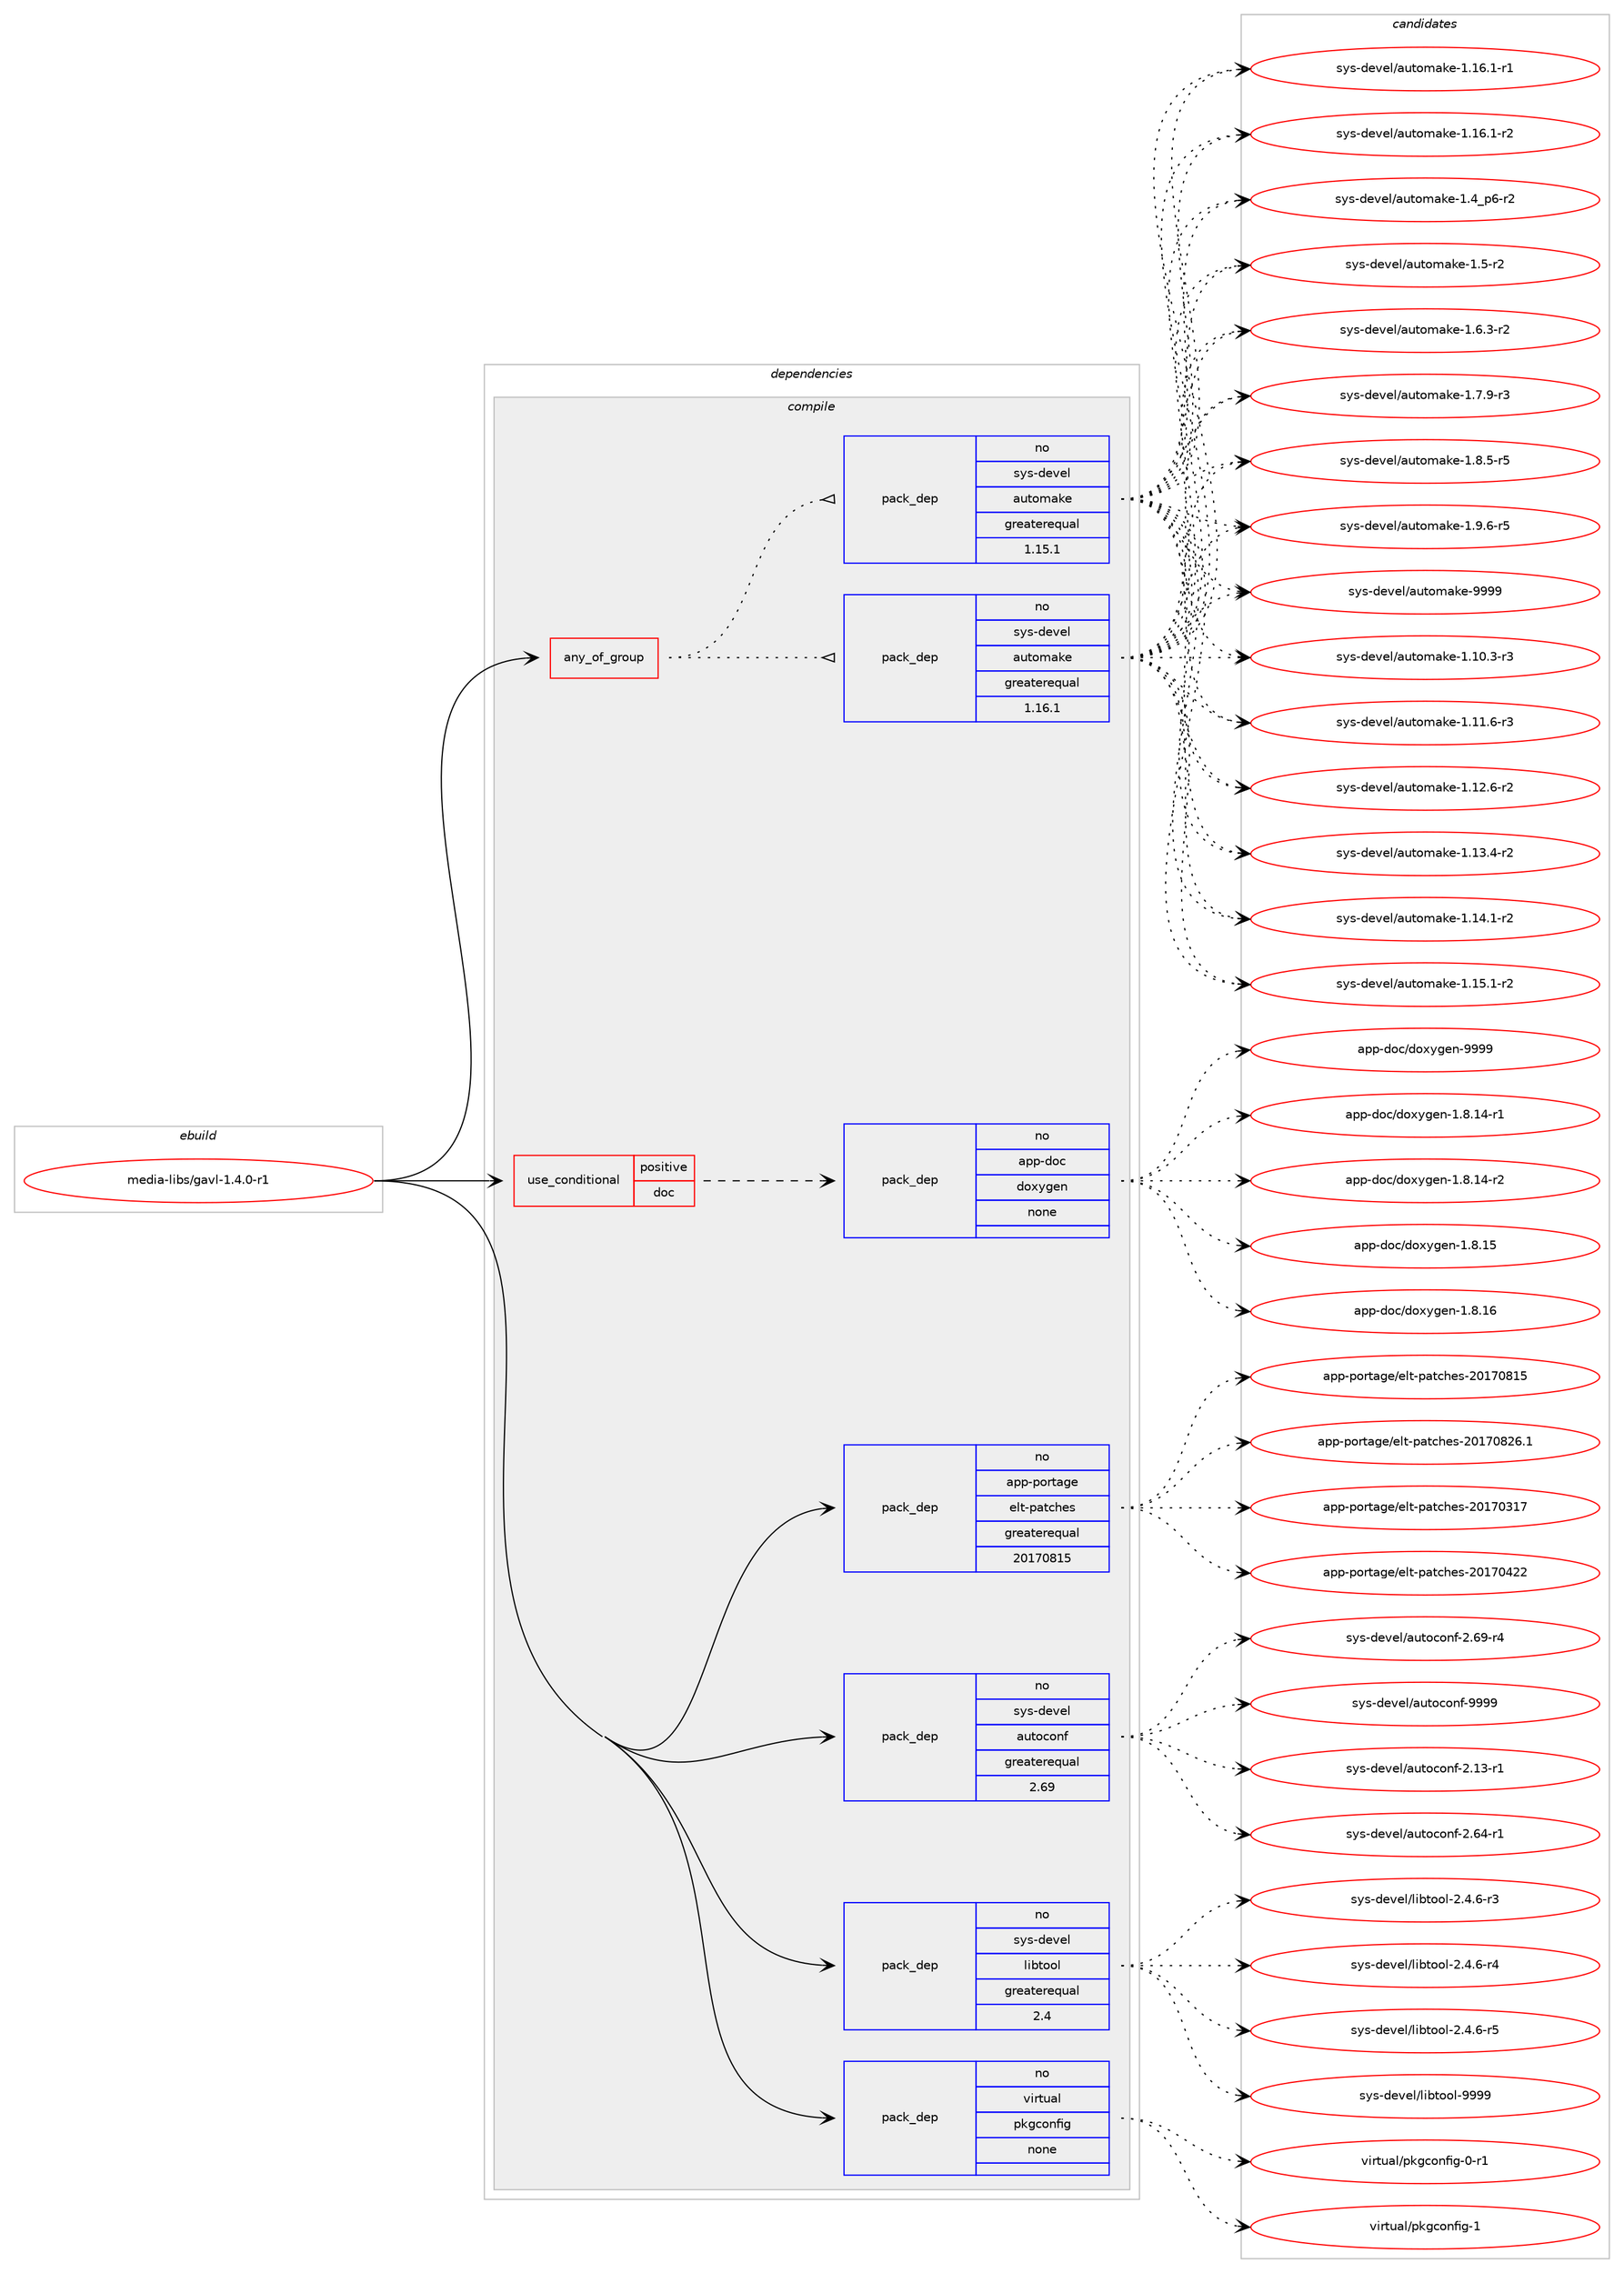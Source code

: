 digraph prolog {

# *************
# Graph options
# *************

newrank=true;
concentrate=true;
compound=true;
graph [rankdir=LR,fontname=Helvetica,fontsize=10,ranksep=1.5];#, ranksep=2.5, nodesep=0.2];
edge  [arrowhead=vee];
node  [fontname=Helvetica,fontsize=10];

# **********
# The ebuild
# **********

subgraph cluster_leftcol {
color=gray;
rank=same;
label=<<i>ebuild</i>>;
id [label="media-libs/gavl-1.4.0-r1", color=red, width=4, href="../media-libs/gavl-1.4.0-r1.svg"];
}

# ****************
# The dependencies
# ****************

subgraph cluster_midcol {
color=gray;
label=<<i>dependencies</i>>;
subgraph cluster_compile {
fillcolor="#eeeeee";
style=filled;
label=<<i>compile</i>>;
subgraph any13203 {
dependency785272 [label=<<TABLE BORDER="0" CELLBORDER="1" CELLSPACING="0" CELLPADDING="4"><TR><TD CELLPADDING="10">any_of_group</TD></TR></TABLE>>, shape=none, color=red];subgraph pack580720 {
dependency785273 [label=<<TABLE BORDER="0" CELLBORDER="1" CELLSPACING="0" CELLPADDING="4" WIDTH="220"><TR><TD ROWSPAN="6" CELLPADDING="30">pack_dep</TD></TR><TR><TD WIDTH="110">no</TD></TR><TR><TD>sys-devel</TD></TR><TR><TD>automake</TD></TR><TR><TD>greaterequal</TD></TR><TR><TD>1.16.1</TD></TR></TABLE>>, shape=none, color=blue];
}
dependency785272:e -> dependency785273:w [weight=20,style="dotted",arrowhead="oinv"];
subgraph pack580721 {
dependency785274 [label=<<TABLE BORDER="0" CELLBORDER="1" CELLSPACING="0" CELLPADDING="4" WIDTH="220"><TR><TD ROWSPAN="6" CELLPADDING="30">pack_dep</TD></TR><TR><TD WIDTH="110">no</TD></TR><TR><TD>sys-devel</TD></TR><TR><TD>automake</TD></TR><TR><TD>greaterequal</TD></TR><TR><TD>1.15.1</TD></TR></TABLE>>, shape=none, color=blue];
}
dependency785272:e -> dependency785274:w [weight=20,style="dotted",arrowhead="oinv"];
}
id:e -> dependency785272:w [weight=20,style="solid",arrowhead="vee"];
subgraph cond190928 {
dependency785275 [label=<<TABLE BORDER="0" CELLBORDER="1" CELLSPACING="0" CELLPADDING="4"><TR><TD ROWSPAN="3" CELLPADDING="10">use_conditional</TD></TR><TR><TD>positive</TD></TR><TR><TD>doc</TD></TR></TABLE>>, shape=none, color=red];
subgraph pack580722 {
dependency785276 [label=<<TABLE BORDER="0" CELLBORDER="1" CELLSPACING="0" CELLPADDING="4" WIDTH="220"><TR><TD ROWSPAN="6" CELLPADDING="30">pack_dep</TD></TR><TR><TD WIDTH="110">no</TD></TR><TR><TD>app-doc</TD></TR><TR><TD>doxygen</TD></TR><TR><TD>none</TD></TR><TR><TD></TD></TR></TABLE>>, shape=none, color=blue];
}
dependency785275:e -> dependency785276:w [weight=20,style="dashed",arrowhead="vee"];
}
id:e -> dependency785275:w [weight=20,style="solid",arrowhead="vee"];
subgraph pack580723 {
dependency785277 [label=<<TABLE BORDER="0" CELLBORDER="1" CELLSPACING="0" CELLPADDING="4" WIDTH="220"><TR><TD ROWSPAN="6" CELLPADDING="30">pack_dep</TD></TR><TR><TD WIDTH="110">no</TD></TR><TR><TD>app-portage</TD></TR><TR><TD>elt-patches</TD></TR><TR><TD>greaterequal</TD></TR><TR><TD>20170815</TD></TR></TABLE>>, shape=none, color=blue];
}
id:e -> dependency785277:w [weight=20,style="solid",arrowhead="vee"];
subgraph pack580724 {
dependency785278 [label=<<TABLE BORDER="0" CELLBORDER="1" CELLSPACING="0" CELLPADDING="4" WIDTH="220"><TR><TD ROWSPAN="6" CELLPADDING="30">pack_dep</TD></TR><TR><TD WIDTH="110">no</TD></TR><TR><TD>sys-devel</TD></TR><TR><TD>autoconf</TD></TR><TR><TD>greaterequal</TD></TR><TR><TD>2.69</TD></TR></TABLE>>, shape=none, color=blue];
}
id:e -> dependency785278:w [weight=20,style="solid",arrowhead="vee"];
subgraph pack580725 {
dependency785279 [label=<<TABLE BORDER="0" CELLBORDER="1" CELLSPACING="0" CELLPADDING="4" WIDTH="220"><TR><TD ROWSPAN="6" CELLPADDING="30">pack_dep</TD></TR><TR><TD WIDTH="110">no</TD></TR><TR><TD>sys-devel</TD></TR><TR><TD>libtool</TD></TR><TR><TD>greaterequal</TD></TR><TR><TD>2.4</TD></TR></TABLE>>, shape=none, color=blue];
}
id:e -> dependency785279:w [weight=20,style="solid",arrowhead="vee"];
subgraph pack580726 {
dependency785280 [label=<<TABLE BORDER="0" CELLBORDER="1" CELLSPACING="0" CELLPADDING="4" WIDTH="220"><TR><TD ROWSPAN="6" CELLPADDING="30">pack_dep</TD></TR><TR><TD WIDTH="110">no</TD></TR><TR><TD>virtual</TD></TR><TR><TD>pkgconfig</TD></TR><TR><TD>none</TD></TR><TR><TD></TD></TR></TABLE>>, shape=none, color=blue];
}
id:e -> dependency785280:w [weight=20,style="solid",arrowhead="vee"];
}
subgraph cluster_compileandrun {
fillcolor="#eeeeee";
style=filled;
label=<<i>compile and run</i>>;
}
subgraph cluster_run {
fillcolor="#eeeeee";
style=filled;
label=<<i>run</i>>;
}
}

# **************
# The candidates
# **************

subgraph cluster_choices {
rank=same;
color=gray;
label=<<i>candidates</i>>;

subgraph choice580720 {
color=black;
nodesep=1;
choice11512111545100101118101108479711711611110997107101454946494846514511451 [label="sys-devel/automake-1.10.3-r3", color=red, width=4,href="../sys-devel/automake-1.10.3-r3.svg"];
choice11512111545100101118101108479711711611110997107101454946494946544511451 [label="sys-devel/automake-1.11.6-r3", color=red, width=4,href="../sys-devel/automake-1.11.6-r3.svg"];
choice11512111545100101118101108479711711611110997107101454946495046544511450 [label="sys-devel/automake-1.12.6-r2", color=red, width=4,href="../sys-devel/automake-1.12.6-r2.svg"];
choice11512111545100101118101108479711711611110997107101454946495146524511450 [label="sys-devel/automake-1.13.4-r2", color=red, width=4,href="../sys-devel/automake-1.13.4-r2.svg"];
choice11512111545100101118101108479711711611110997107101454946495246494511450 [label="sys-devel/automake-1.14.1-r2", color=red, width=4,href="../sys-devel/automake-1.14.1-r2.svg"];
choice11512111545100101118101108479711711611110997107101454946495346494511450 [label="sys-devel/automake-1.15.1-r2", color=red, width=4,href="../sys-devel/automake-1.15.1-r2.svg"];
choice11512111545100101118101108479711711611110997107101454946495446494511449 [label="sys-devel/automake-1.16.1-r1", color=red, width=4,href="../sys-devel/automake-1.16.1-r1.svg"];
choice11512111545100101118101108479711711611110997107101454946495446494511450 [label="sys-devel/automake-1.16.1-r2", color=red, width=4,href="../sys-devel/automake-1.16.1-r2.svg"];
choice115121115451001011181011084797117116111109971071014549465295112544511450 [label="sys-devel/automake-1.4_p6-r2", color=red, width=4,href="../sys-devel/automake-1.4_p6-r2.svg"];
choice11512111545100101118101108479711711611110997107101454946534511450 [label="sys-devel/automake-1.5-r2", color=red, width=4,href="../sys-devel/automake-1.5-r2.svg"];
choice115121115451001011181011084797117116111109971071014549465446514511450 [label="sys-devel/automake-1.6.3-r2", color=red, width=4,href="../sys-devel/automake-1.6.3-r2.svg"];
choice115121115451001011181011084797117116111109971071014549465546574511451 [label="sys-devel/automake-1.7.9-r3", color=red, width=4,href="../sys-devel/automake-1.7.9-r3.svg"];
choice115121115451001011181011084797117116111109971071014549465646534511453 [label="sys-devel/automake-1.8.5-r5", color=red, width=4,href="../sys-devel/automake-1.8.5-r5.svg"];
choice115121115451001011181011084797117116111109971071014549465746544511453 [label="sys-devel/automake-1.9.6-r5", color=red, width=4,href="../sys-devel/automake-1.9.6-r5.svg"];
choice115121115451001011181011084797117116111109971071014557575757 [label="sys-devel/automake-9999", color=red, width=4,href="../sys-devel/automake-9999.svg"];
dependency785273:e -> choice11512111545100101118101108479711711611110997107101454946494846514511451:w [style=dotted,weight="100"];
dependency785273:e -> choice11512111545100101118101108479711711611110997107101454946494946544511451:w [style=dotted,weight="100"];
dependency785273:e -> choice11512111545100101118101108479711711611110997107101454946495046544511450:w [style=dotted,weight="100"];
dependency785273:e -> choice11512111545100101118101108479711711611110997107101454946495146524511450:w [style=dotted,weight="100"];
dependency785273:e -> choice11512111545100101118101108479711711611110997107101454946495246494511450:w [style=dotted,weight="100"];
dependency785273:e -> choice11512111545100101118101108479711711611110997107101454946495346494511450:w [style=dotted,weight="100"];
dependency785273:e -> choice11512111545100101118101108479711711611110997107101454946495446494511449:w [style=dotted,weight="100"];
dependency785273:e -> choice11512111545100101118101108479711711611110997107101454946495446494511450:w [style=dotted,weight="100"];
dependency785273:e -> choice115121115451001011181011084797117116111109971071014549465295112544511450:w [style=dotted,weight="100"];
dependency785273:e -> choice11512111545100101118101108479711711611110997107101454946534511450:w [style=dotted,weight="100"];
dependency785273:e -> choice115121115451001011181011084797117116111109971071014549465446514511450:w [style=dotted,weight="100"];
dependency785273:e -> choice115121115451001011181011084797117116111109971071014549465546574511451:w [style=dotted,weight="100"];
dependency785273:e -> choice115121115451001011181011084797117116111109971071014549465646534511453:w [style=dotted,weight="100"];
dependency785273:e -> choice115121115451001011181011084797117116111109971071014549465746544511453:w [style=dotted,weight="100"];
dependency785273:e -> choice115121115451001011181011084797117116111109971071014557575757:w [style=dotted,weight="100"];
}
subgraph choice580721 {
color=black;
nodesep=1;
choice11512111545100101118101108479711711611110997107101454946494846514511451 [label="sys-devel/automake-1.10.3-r3", color=red, width=4,href="../sys-devel/automake-1.10.3-r3.svg"];
choice11512111545100101118101108479711711611110997107101454946494946544511451 [label="sys-devel/automake-1.11.6-r3", color=red, width=4,href="../sys-devel/automake-1.11.6-r3.svg"];
choice11512111545100101118101108479711711611110997107101454946495046544511450 [label="sys-devel/automake-1.12.6-r2", color=red, width=4,href="../sys-devel/automake-1.12.6-r2.svg"];
choice11512111545100101118101108479711711611110997107101454946495146524511450 [label="sys-devel/automake-1.13.4-r2", color=red, width=4,href="../sys-devel/automake-1.13.4-r2.svg"];
choice11512111545100101118101108479711711611110997107101454946495246494511450 [label="sys-devel/automake-1.14.1-r2", color=red, width=4,href="../sys-devel/automake-1.14.1-r2.svg"];
choice11512111545100101118101108479711711611110997107101454946495346494511450 [label="sys-devel/automake-1.15.1-r2", color=red, width=4,href="../sys-devel/automake-1.15.1-r2.svg"];
choice11512111545100101118101108479711711611110997107101454946495446494511449 [label="sys-devel/automake-1.16.1-r1", color=red, width=4,href="../sys-devel/automake-1.16.1-r1.svg"];
choice11512111545100101118101108479711711611110997107101454946495446494511450 [label="sys-devel/automake-1.16.1-r2", color=red, width=4,href="../sys-devel/automake-1.16.1-r2.svg"];
choice115121115451001011181011084797117116111109971071014549465295112544511450 [label="sys-devel/automake-1.4_p6-r2", color=red, width=4,href="../sys-devel/automake-1.4_p6-r2.svg"];
choice11512111545100101118101108479711711611110997107101454946534511450 [label="sys-devel/automake-1.5-r2", color=red, width=4,href="../sys-devel/automake-1.5-r2.svg"];
choice115121115451001011181011084797117116111109971071014549465446514511450 [label="sys-devel/automake-1.6.3-r2", color=red, width=4,href="../sys-devel/automake-1.6.3-r2.svg"];
choice115121115451001011181011084797117116111109971071014549465546574511451 [label="sys-devel/automake-1.7.9-r3", color=red, width=4,href="../sys-devel/automake-1.7.9-r3.svg"];
choice115121115451001011181011084797117116111109971071014549465646534511453 [label="sys-devel/automake-1.8.5-r5", color=red, width=4,href="../sys-devel/automake-1.8.5-r5.svg"];
choice115121115451001011181011084797117116111109971071014549465746544511453 [label="sys-devel/automake-1.9.6-r5", color=red, width=4,href="../sys-devel/automake-1.9.6-r5.svg"];
choice115121115451001011181011084797117116111109971071014557575757 [label="sys-devel/automake-9999", color=red, width=4,href="../sys-devel/automake-9999.svg"];
dependency785274:e -> choice11512111545100101118101108479711711611110997107101454946494846514511451:w [style=dotted,weight="100"];
dependency785274:e -> choice11512111545100101118101108479711711611110997107101454946494946544511451:w [style=dotted,weight="100"];
dependency785274:e -> choice11512111545100101118101108479711711611110997107101454946495046544511450:w [style=dotted,weight="100"];
dependency785274:e -> choice11512111545100101118101108479711711611110997107101454946495146524511450:w [style=dotted,weight="100"];
dependency785274:e -> choice11512111545100101118101108479711711611110997107101454946495246494511450:w [style=dotted,weight="100"];
dependency785274:e -> choice11512111545100101118101108479711711611110997107101454946495346494511450:w [style=dotted,weight="100"];
dependency785274:e -> choice11512111545100101118101108479711711611110997107101454946495446494511449:w [style=dotted,weight="100"];
dependency785274:e -> choice11512111545100101118101108479711711611110997107101454946495446494511450:w [style=dotted,weight="100"];
dependency785274:e -> choice115121115451001011181011084797117116111109971071014549465295112544511450:w [style=dotted,weight="100"];
dependency785274:e -> choice11512111545100101118101108479711711611110997107101454946534511450:w [style=dotted,weight="100"];
dependency785274:e -> choice115121115451001011181011084797117116111109971071014549465446514511450:w [style=dotted,weight="100"];
dependency785274:e -> choice115121115451001011181011084797117116111109971071014549465546574511451:w [style=dotted,weight="100"];
dependency785274:e -> choice115121115451001011181011084797117116111109971071014549465646534511453:w [style=dotted,weight="100"];
dependency785274:e -> choice115121115451001011181011084797117116111109971071014549465746544511453:w [style=dotted,weight="100"];
dependency785274:e -> choice115121115451001011181011084797117116111109971071014557575757:w [style=dotted,weight="100"];
}
subgraph choice580722 {
color=black;
nodesep=1;
choice97112112451001119947100111120121103101110454946564649524511449 [label="app-doc/doxygen-1.8.14-r1", color=red, width=4,href="../app-doc/doxygen-1.8.14-r1.svg"];
choice97112112451001119947100111120121103101110454946564649524511450 [label="app-doc/doxygen-1.8.14-r2", color=red, width=4,href="../app-doc/doxygen-1.8.14-r2.svg"];
choice9711211245100111994710011112012110310111045494656464953 [label="app-doc/doxygen-1.8.15", color=red, width=4,href="../app-doc/doxygen-1.8.15.svg"];
choice9711211245100111994710011112012110310111045494656464954 [label="app-doc/doxygen-1.8.16", color=red, width=4,href="../app-doc/doxygen-1.8.16.svg"];
choice971121124510011199471001111201211031011104557575757 [label="app-doc/doxygen-9999", color=red, width=4,href="../app-doc/doxygen-9999.svg"];
dependency785276:e -> choice97112112451001119947100111120121103101110454946564649524511449:w [style=dotted,weight="100"];
dependency785276:e -> choice97112112451001119947100111120121103101110454946564649524511450:w [style=dotted,weight="100"];
dependency785276:e -> choice9711211245100111994710011112012110310111045494656464953:w [style=dotted,weight="100"];
dependency785276:e -> choice9711211245100111994710011112012110310111045494656464954:w [style=dotted,weight="100"];
dependency785276:e -> choice971121124510011199471001111201211031011104557575757:w [style=dotted,weight="100"];
}
subgraph choice580723 {
color=black;
nodesep=1;
choice97112112451121111141169710310147101108116451129711699104101115455048495548514955 [label="app-portage/elt-patches-20170317", color=red, width=4,href="../app-portage/elt-patches-20170317.svg"];
choice97112112451121111141169710310147101108116451129711699104101115455048495548525050 [label="app-portage/elt-patches-20170422", color=red, width=4,href="../app-portage/elt-patches-20170422.svg"];
choice97112112451121111141169710310147101108116451129711699104101115455048495548564953 [label="app-portage/elt-patches-20170815", color=red, width=4,href="../app-portage/elt-patches-20170815.svg"];
choice971121124511211111411697103101471011081164511297116991041011154550484955485650544649 [label="app-portage/elt-patches-20170826.1", color=red, width=4,href="../app-portage/elt-patches-20170826.1.svg"];
dependency785277:e -> choice97112112451121111141169710310147101108116451129711699104101115455048495548514955:w [style=dotted,weight="100"];
dependency785277:e -> choice97112112451121111141169710310147101108116451129711699104101115455048495548525050:w [style=dotted,weight="100"];
dependency785277:e -> choice97112112451121111141169710310147101108116451129711699104101115455048495548564953:w [style=dotted,weight="100"];
dependency785277:e -> choice971121124511211111411697103101471011081164511297116991041011154550484955485650544649:w [style=dotted,weight="100"];
}
subgraph choice580724 {
color=black;
nodesep=1;
choice1151211154510010111810110847971171161119911111010245504649514511449 [label="sys-devel/autoconf-2.13-r1", color=red, width=4,href="../sys-devel/autoconf-2.13-r1.svg"];
choice1151211154510010111810110847971171161119911111010245504654524511449 [label="sys-devel/autoconf-2.64-r1", color=red, width=4,href="../sys-devel/autoconf-2.64-r1.svg"];
choice1151211154510010111810110847971171161119911111010245504654574511452 [label="sys-devel/autoconf-2.69-r4", color=red, width=4,href="../sys-devel/autoconf-2.69-r4.svg"];
choice115121115451001011181011084797117116111991111101024557575757 [label="sys-devel/autoconf-9999", color=red, width=4,href="../sys-devel/autoconf-9999.svg"];
dependency785278:e -> choice1151211154510010111810110847971171161119911111010245504649514511449:w [style=dotted,weight="100"];
dependency785278:e -> choice1151211154510010111810110847971171161119911111010245504654524511449:w [style=dotted,weight="100"];
dependency785278:e -> choice1151211154510010111810110847971171161119911111010245504654574511452:w [style=dotted,weight="100"];
dependency785278:e -> choice115121115451001011181011084797117116111991111101024557575757:w [style=dotted,weight="100"];
}
subgraph choice580725 {
color=black;
nodesep=1;
choice1151211154510010111810110847108105981161111111084550465246544511451 [label="sys-devel/libtool-2.4.6-r3", color=red, width=4,href="../sys-devel/libtool-2.4.6-r3.svg"];
choice1151211154510010111810110847108105981161111111084550465246544511452 [label="sys-devel/libtool-2.4.6-r4", color=red, width=4,href="../sys-devel/libtool-2.4.6-r4.svg"];
choice1151211154510010111810110847108105981161111111084550465246544511453 [label="sys-devel/libtool-2.4.6-r5", color=red, width=4,href="../sys-devel/libtool-2.4.6-r5.svg"];
choice1151211154510010111810110847108105981161111111084557575757 [label="sys-devel/libtool-9999", color=red, width=4,href="../sys-devel/libtool-9999.svg"];
dependency785279:e -> choice1151211154510010111810110847108105981161111111084550465246544511451:w [style=dotted,weight="100"];
dependency785279:e -> choice1151211154510010111810110847108105981161111111084550465246544511452:w [style=dotted,weight="100"];
dependency785279:e -> choice1151211154510010111810110847108105981161111111084550465246544511453:w [style=dotted,weight="100"];
dependency785279:e -> choice1151211154510010111810110847108105981161111111084557575757:w [style=dotted,weight="100"];
}
subgraph choice580726 {
color=black;
nodesep=1;
choice11810511411611797108471121071039911111010210510345484511449 [label="virtual/pkgconfig-0-r1", color=red, width=4,href="../virtual/pkgconfig-0-r1.svg"];
choice1181051141161179710847112107103991111101021051034549 [label="virtual/pkgconfig-1", color=red, width=4,href="../virtual/pkgconfig-1.svg"];
dependency785280:e -> choice11810511411611797108471121071039911111010210510345484511449:w [style=dotted,weight="100"];
dependency785280:e -> choice1181051141161179710847112107103991111101021051034549:w [style=dotted,weight="100"];
}
}

}
